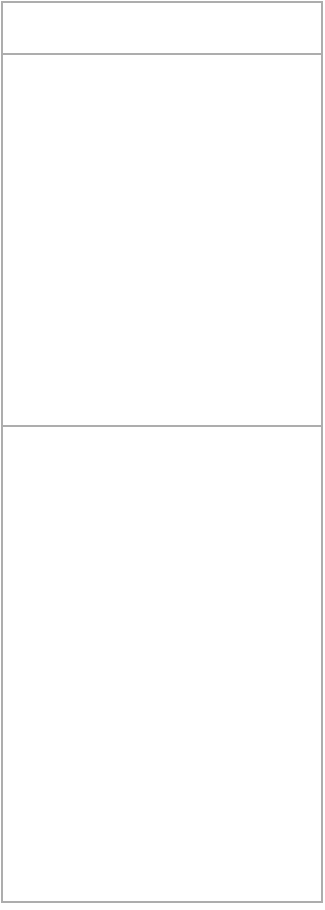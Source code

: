 <mxfile>
    <diagram id="C5RBs43oDa-KdzZeNtuy" name="Page-1">
        <mxGraphModel dx="1224" dy="896" grid="1" gridSize="8" guides="1" tooltips="1" connect="1" arrows="1" fold="1" page="0" pageScale="1" pageWidth="827" pageHeight="1169" background="none" math="0" shadow="0">
            <root>
                <mxCell id="WIyWlLk6GJQsqaUBKTNV-0"/>
                <mxCell id="WIyWlLk6GJQsqaUBKTNV-1" parent="WIyWlLk6GJQsqaUBKTNV-0"/>
                <mxCell id="UVhrQCwGrT_3dY3yA3XA-4" value="Persona&lt;div&gt;&lt;br&gt;&lt;/div&gt;" style="swimlane;fontStyle=1;align=center;verticalAlign=top;childLayout=stackLayout;horizontal=1;startSize=26;horizontalStack=0;resizeParent=1;resizeParentMax=0;resizeLast=0;collapsible=1;marginBottom=0;whiteSpace=wrap;html=1;strokeColor=#ADADAD;labelBackgroundColor=none;labelBorderColor=none;fontColor=#FFFFFF;rounded=0;fillColor=default;" parent="WIyWlLk6GJQsqaUBKTNV-1" vertex="1">
                    <mxGeometry x="552" y="104" width="160" height="450" as="geometry"/>
                </mxCell>
                <mxCell id="UVhrQCwGrT_3dY3yA3XA-8" value="- sexo: char" style="text;strokeColor=none;fillColor=none;align=left;verticalAlign=top;spacingLeft=4;spacingRight=4;overflow=hidden;rotatable=0;points=[[0,0.5],[1,0.5]];portConstraint=eastwest;whiteSpace=wrap;html=1;rounded=0;fontColor=#FFFFFF;" parent="UVhrQCwGrT_3dY3yA3XA-4" vertex="1">
                    <mxGeometry y="26" width="160" height="26" as="geometry"/>
                </mxCell>
                <mxCell id="UVhrQCwGrT_3dY3yA3XA-5" value="- edad: int" style="text;strokeColor=none;fillColor=none;align=left;verticalAlign=top;spacingLeft=4;spacingRight=4;overflow=hidden;rotatable=0;points=[[0,0.5],[1,0.5]];portConstraint=eastwest;whiteSpace=wrap;html=1;rounded=0;fontColor=#FFFFFF;" parent="UVhrQCwGrT_3dY3yA3XA-4" vertex="1">
                    <mxGeometry y="52" width="160" height="26" as="geometry"/>
                </mxCell>
                <mxCell id="UVhrQCwGrT_3dY3yA3XA-9" value="- dni: String" style="text;strokeColor=none;fillColor=none;align=left;verticalAlign=top;spacingLeft=4;spacingRight=4;overflow=hidden;rotatable=0;points=[[0,0.5],[1,0.5]];portConstraint=eastwest;whiteSpace=wrap;html=1;rounded=0;labelBackgroundColor=none;fontColor=#FFFFFF;labelBorderColor=none;" parent="UVhrQCwGrT_3dY3yA3XA-4" vertex="1">
                    <mxGeometry y="78" width="160" height="26" as="geometry"/>
                </mxCell>
                <mxCell id="UVhrQCwGrT_3dY3yA3XA-10" value="- nombre: String" style="text;strokeColor=none;fillColor=none;align=left;verticalAlign=top;spacingLeft=4;spacingRight=4;overflow=hidden;rotatable=0;points=[[0,0.5],[1,0.5]];portConstraint=eastwest;whiteSpace=wrap;html=1;rounded=0;fontColor=#FFFFFF;" parent="UVhrQCwGrT_3dY3yA3XA-4" vertex="1">
                    <mxGeometry y="104" width="160" height="26" as="geometry"/>
                </mxCell>
                <mxCell id="UVhrQCwGrT_3dY3yA3XA-11" value="- apellido: String" style="text;strokeColor=none;fillColor=none;align=left;verticalAlign=top;spacingLeft=4;spacingRight=4;overflow=hidden;rotatable=0;points=[[0,0.5],[1,0.5]];portConstraint=eastwest;whiteSpace=wrap;html=1;rounded=0;fontColor=#FFFFFF;" parent="UVhrQCwGrT_3dY3yA3XA-4" vertex="1">
                    <mxGeometry y="130" width="160" height="26" as="geometry"/>
                </mxCell>
                <mxCell id="14" value="- ciudadResidencia: String" style="text;strokeColor=none;fillColor=none;align=left;verticalAlign=top;spacingLeft=4;spacingRight=4;overflow=hidden;rotatable=0;points=[[0,0.5],[1,0.5]];portConstraint=eastwest;whiteSpace=wrap;html=1;rounded=0;fontColor=#FFFFFF;" vertex="1" parent="UVhrQCwGrT_3dY3yA3XA-4">
                    <mxGeometry y="156" width="160" height="26" as="geometry"/>
                </mxCell>
                <mxCell id="UVhrQCwGrT_3dY3yA3XA-16" value="- profesion: String" style="text;strokeColor=none;fillColor=none;align=left;verticalAlign=top;spacingLeft=4;spacingRight=4;overflow=hidden;rotatable=0;points=[[0,0.5],[1,0.5]];portConstraint=eastwest;whiteSpace=wrap;html=1;rounded=0;fontColor=#FFFFFF;" parent="UVhrQCwGrT_3dY3yA3XA-4" vertex="1">
                    <mxGeometry y="182" width="160" height="26" as="geometry"/>
                </mxCell>
                <mxCell id="UVhrQCwGrT_3dY3yA3XA-6" value="" style="line;strokeWidth=1;fillColor=none;align=left;verticalAlign=middle;spacingTop=-1;spacingLeft=3;spacingRight=3;rotatable=0;labelPosition=right;points=[];portConstraint=eastwest;strokeColor=inherit;rounded=0;fontColor=#FFFFFF;" parent="UVhrQCwGrT_3dY3yA3XA-4" vertex="1">
                    <mxGeometry y="208" width="160" height="8" as="geometry"/>
                </mxCell>
                <mxCell id="UVhrQCwGrT_3dY3yA3XA-13" value="&lt;span style=&quot;text-wrap: nowrap;&quot;&gt;+ Public Persona(): String&lt;/span&gt;" style="text;strokeColor=none;fillColor=none;align=left;verticalAlign=top;spacingLeft=4;spacingRight=4;overflow=hidden;rotatable=0;points=[[0,0.5],[1,0.5]];portConstraint=eastwest;whiteSpace=wrap;html=1;rounded=0;fontColor=#FFFFFF;" parent="UVhrQCwGrT_3dY3yA3XA-4" vertex="1">
                    <mxGeometry y="216" width="160" height="26" as="geometry"/>
                </mxCell>
                <mxCell id="UVhrQCwGrT_3dY3yA3XA-7" value="+ method(type): type" style="text;strokeColor=none;fillColor=none;align=left;verticalAlign=top;spacingLeft=4;spacingRight=4;overflow=hidden;rotatable=0;points=[[0,0.5],[1,0.5]];portConstraint=eastwest;whiteSpace=wrap;html=1;rounded=0;fontColor=#FFFFFF;" parent="UVhrQCwGrT_3dY3yA3XA-4" vertex="1">
                    <mxGeometry y="242" width="160" height="26" as="geometry"/>
                </mxCell>
                <mxCell id="UVhrQCwGrT_3dY3yA3XA-14" value="+ method(type): type" style="text;strokeColor=none;fillColor=none;align=left;verticalAlign=top;spacingLeft=4;spacingRight=4;overflow=hidden;rotatable=0;points=[[0,0.5],[1,0.5]];portConstraint=eastwest;whiteSpace=wrap;html=1;rounded=0;fontColor=#FFFFFF;" parent="UVhrQCwGrT_3dY3yA3XA-4" vertex="1">
                    <mxGeometry y="268" width="160" height="26" as="geometry"/>
                </mxCell>
                <mxCell id="11" value="&lt;span style=&quot;text-wrap: nowrap;&quot;&gt;+ Public Persona(): String&lt;/span&gt;" style="text;strokeColor=none;fillColor=none;align=left;verticalAlign=top;spacingLeft=4;spacingRight=4;overflow=hidden;rotatable=0;points=[[0,0.5],[1,0.5]];portConstraint=eastwest;whiteSpace=wrap;html=1;rounded=0;fontColor=#FFFFFF;" vertex="1" parent="UVhrQCwGrT_3dY3yA3XA-4">
                    <mxGeometry y="294" width="160" height="26" as="geometry"/>
                </mxCell>
                <mxCell id="12" value="+ method(type): type" style="text;strokeColor=none;fillColor=none;align=left;verticalAlign=top;spacingLeft=4;spacingRight=4;overflow=hidden;rotatable=0;points=[[0,0.5],[1,0.5]];portConstraint=eastwest;whiteSpace=wrap;html=1;rounded=0;fontColor=#FFFFFF;" vertex="1" parent="UVhrQCwGrT_3dY3yA3XA-4">
                    <mxGeometry y="320" width="160" height="26" as="geometry"/>
                </mxCell>
                <mxCell id="13" value="+ method(type): type" style="text;strokeColor=none;fillColor=none;align=left;verticalAlign=top;spacingLeft=4;spacingRight=4;overflow=hidden;rotatable=0;points=[[0,0.5],[1,0.5]];portConstraint=eastwest;whiteSpace=wrap;html=1;rounded=0;fontColor=#FFFFFF;" vertex="1" parent="UVhrQCwGrT_3dY3yA3XA-4">
                    <mxGeometry y="346" width="160" height="26" as="geometry"/>
                </mxCell>
                <mxCell id="UVhrQCwGrT_3dY3yA3XA-15" value="+ method(type): type" style="text;strokeColor=none;fillColor=none;align=left;verticalAlign=top;spacingLeft=4;spacingRight=4;overflow=hidden;rotatable=0;points=[[0,0.5],[1,0.5]];portConstraint=eastwest;whiteSpace=wrap;html=1;rounded=0;fontColor=#FFFFFF;" parent="UVhrQCwGrT_3dY3yA3XA-4" vertex="1">
                    <mxGeometry y="372" width="160" height="26" as="geometry"/>
                </mxCell>
                <mxCell id="1" value="+ method(type): type" style="text;strokeColor=none;fillColor=none;align=left;verticalAlign=top;spacingLeft=4;spacingRight=4;overflow=hidden;rotatable=0;points=[[0,0.5],[1,0.5]];portConstraint=eastwest;whiteSpace=wrap;html=1;rounded=0;fontColor=#FFFFFF;" vertex="1" parent="UVhrQCwGrT_3dY3yA3XA-4">
                    <mxGeometry y="398" width="160" height="26" as="geometry"/>
                </mxCell>
                <mxCell id="0" value="+ method(type): type" style="text;strokeColor=none;fillColor=none;align=left;verticalAlign=top;spacingLeft=4;spacingRight=4;overflow=hidden;rotatable=0;points=[[0,0.5],[1,0.5]];portConstraint=eastwest;whiteSpace=wrap;html=1;rounded=0;fontColor=#FFFFFF;" vertex="1" parent="UVhrQCwGrT_3dY3yA3XA-4">
                    <mxGeometry y="424" width="160" height="26" as="geometry"/>
                </mxCell>
            </root>
        </mxGraphModel>
    </diagram>
</mxfile>